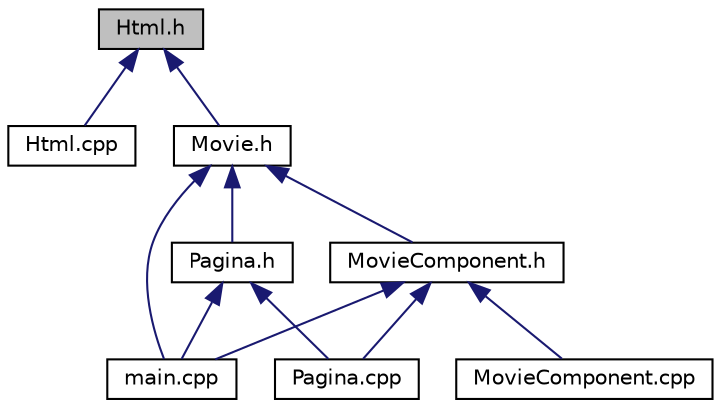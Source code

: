 digraph "Html.h"
{
  edge [fontname="Helvetica",fontsize="10",labelfontname="Helvetica",labelfontsize="10"];
  node [fontname="Helvetica",fontsize="10",shape=record];
  Node7 [label="Html.h",height=0.2,width=0.4,color="black", fillcolor="grey75", style="filled", fontcolor="black"];
  Node7 -> Node8 [dir="back",color="midnightblue",fontsize="10",style="solid",fontname="Helvetica"];
  Node8 [label="Html.cpp",height=0.2,width=0.4,color="black", fillcolor="white", style="filled",URL="$Html_8cpp.html",tooltip="File containing methods to get Html get request from Imdb. "];
  Node7 -> Node9 [dir="back",color="midnightblue",fontsize="10",style="solid",fontname="Helvetica"];
  Node9 [label="Movie.h",height=0.2,width=0.4,color="black", fillcolor="white", style="filled",URL="$Movie_8h.html",tooltip="File for using linked list to save movie nodes. "];
  Node9 -> Node10 [dir="back",color="midnightblue",fontsize="10",style="solid",fontname="Helvetica"];
  Node10 [label="main.cpp",height=0.2,width=0.4,color="black", fillcolor="white", style="filled",URL="$main_8cpp.html",tooltip="Main file Base of GUI using gtk and all methods involve this one. "];
  Node9 -> Node11 [dir="back",color="midnightblue",fontsize="10",style="solid",fontname="Helvetica"];
  Node11 [label="MovieComponent.h",height=0.2,width=0.4,color="black", fillcolor="white", style="filled",URL="$MovieComponent_8h.html",tooltip="Header file to declare methods of the Movie Component. "];
  Node11 -> Node10 [dir="back",color="midnightblue",fontsize="10",style="solid",fontname="Helvetica"];
  Node11 -> Node12 [dir="back",color="midnightblue",fontsize="10",style="solid",fontname="Helvetica"];
  Node12 [label="MovieComponent.cpp",height=0.2,width=0.4,color="black", fillcolor="white", style="filled",URL="$MovieComponent_8cpp.html",tooltip="Gui movie componet for seing details of the movie. "];
  Node11 -> Node13 [dir="back",color="midnightblue",fontsize="10",style="solid",fontname="Helvetica"];
  Node13 [label="Pagina.cpp",height=0.2,width=0.4,color="black", fillcolor="white", style="filled",URL="$Pagina_8cpp.html",tooltip="File containing methods of Pagina. "];
  Node9 -> Node14 [dir="back",color="midnightblue",fontsize="10",style="solid",fontname="Helvetica"];
  Node14 [label="Pagina.h",height=0.2,width=0.4,color="black", fillcolor="white", style="filled",URL="$Pagina_8h.html",tooltip="Header file of Pagina that contains the methods that are used to manipulate pages. "];
  Node14 -> Node10 [dir="back",color="midnightblue",fontsize="10",style="solid",fontname="Helvetica"];
  Node14 -> Node13 [dir="back",color="midnightblue",fontsize="10",style="solid",fontname="Helvetica"];
}
